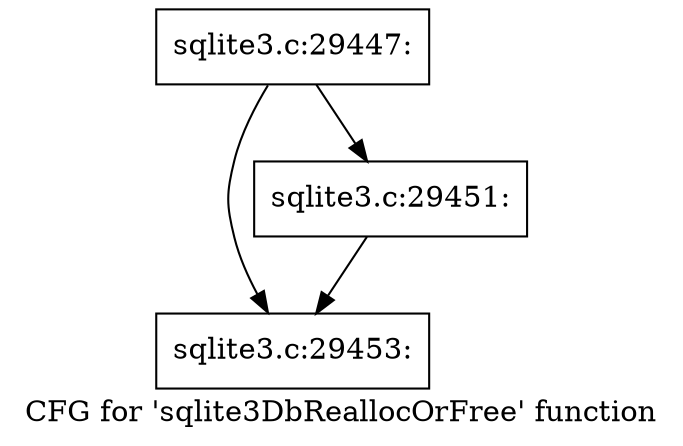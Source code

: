 digraph "CFG for 'sqlite3DbReallocOrFree' function" {
	label="CFG for 'sqlite3DbReallocOrFree' function";

	Node0x55c0f7abdbd0 [shape=record,label="{sqlite3.c:29447:}"];
	Node0x55c0f7abdbd0 -> Node0x55c0f7ac8040;
	Node0x55c0f7abdbd0 -> Node0x55c0f7ac7ff0;
	Node0x55c0f7ac7ff0 [shape=record,label="{sqlite3.c:29451:}"];
	Node0x55c0f7ac7ff0 -> Node0x55c0f7ac8040;
	Node0x55c0f7ac8040 [shape=record,label="{sqlite3.c:29453:}"];
}
